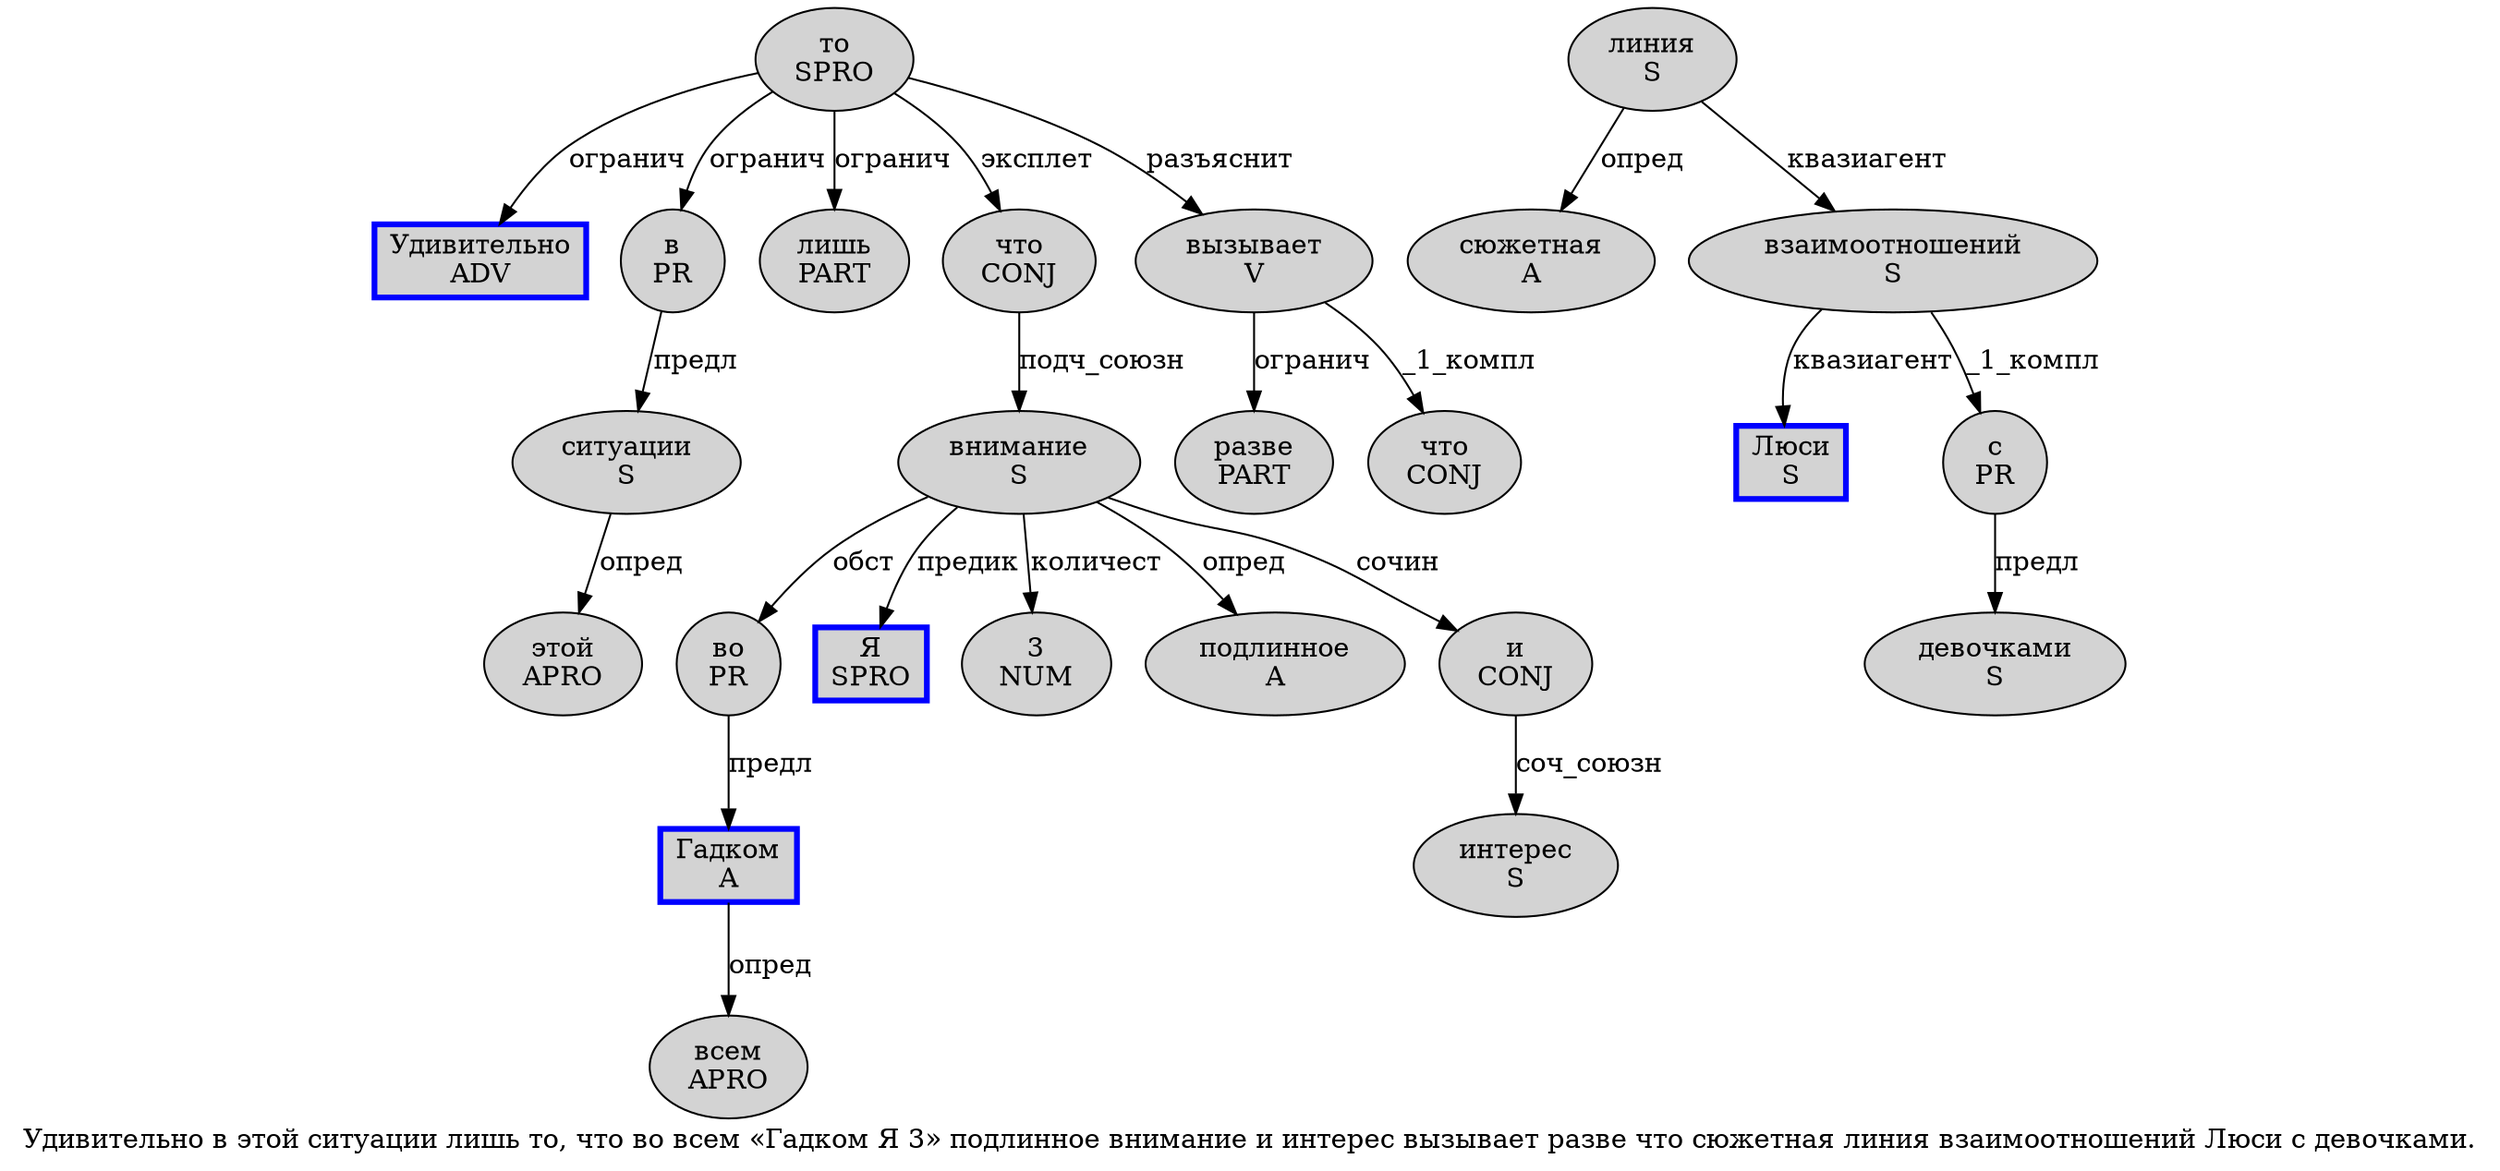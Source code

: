 digraph SENTENCE_2869 {
	graph [label="Удивительно в этой ситуации лишь то, что во всем «Гадком Я 3» подлинное внимание и интерес вызывает разве что сюжетная линия взаимоотношений Люси с девочками."]
	node [style=filled]
		0 [label="Удивительно
ADV" color=blue fillcolor=lightgray penwidth=3 shape=box]
		1 [label="в
PR" color="" fillcolor=lightgray penwidth=1 shape=ellipse]
		2 [label="этой
APRO" color="" fillcolor=lightgray penwidth=1 shape=ellipse]
		3 [label="ситуации
S" color="" fillcolor=lightgray penwidth=1 shape=ellipse]
		4 [label="лишь
PART" color="" fillcolor=lightgray penwidth=1 shape=ellipse]
		5 [label="то
SPRO" color="" fillcolor=lightgray penwidth=1 shape=ellipse]
		7 [label="что
CONJ" color="" fillcolor=lightgray penwidth=1 shape=ellipse]
		8 [label="во
PR" color="" fillcolor=lightgray penwidth=1 shape=ellipse]
		9 [label="всем
APRO" color="" fillcolor=lightgray penwidth=1 shape=ellipse]
		11 [label="Гадком
A" color=blue fillcolor=lightgray penwidth=3 shape=box]
		12 [label="Я
SPRO" color=blue fillcolor=lightgray penwidth=3 shape=box]
		13 [label="3
NUM" color="" fillcolor=lightgray penwidth=1 shape=ellipse]
		15 [label="подлинное
A" color="" fillcolor=lightgray penwidth=1 shape=ellipse]
		16 [label="внимание
S" color="" fillcolor=lightgray penwidth=1 shape=ellipse]
		17 [label="и
CONJ" color="" fillcolor=lightgray penwidth=1 shape=ellipse]
		18 [label="интерес
S" color="" fillcolor=lightgray penwidth=1 shape=ellipse]
		19 [label="вызывает
V" color="" fillcolor=lightgray penwidth=1 shape=ellipse]
		20 [label="разве
PART" color="" fillcolor=lightgray penwidth=1 shape=ellipse]
		21 [label="что
CONJ" color="" fillcolor=lightgray penwidth=1 shape=ellipse]
		22 [label="сюжетная
A" color="" fillcolor=lightgray penwidth=1 shape=ellipse]
		23 [label="линия
S" color="" fillcolor=lightgray penwidth=1 shape=ellipse]
		24 [label="взаимоотношений
S" color="" fillcolor=lightgray penwidth=1 shape=ellipse]
		25 [label="Люси
S" color=blue fillcolor=lightgray penwidth=3 shape=box]
		26 [label="с
PR" color="" fillcolor=lightgray penwidth=1 shape=ellipse]
		27 [label="девочками
S" color="" fillcolor=lightgray penwidth=1 shape=ellipse]
			16 -> 8 [label="обст"]
			16 -> 12 [label="предик"]
			16 -> 13 [label="количест"]
			16 -> 15 [label="опред"]
			16 -> 17 [label="сочин"]
			23 -> 22 [label="опред"]
			23 -> 24 [label="квазиагент"]
			17 -> 18 [label="соч_союзн"]
			19 -> 20 [label="огранич"]
			19 -> 21 [label="_1_компл"]
			11 -> 9 [label="опред"]
			1 -> 3 [label="предл"]
			5 -> 0 [label="огранич"]
			5 -> 1 [label="огранич"]
			5 -> 4 [label="огранич"]
			5 -> 7 [label="эксплет"]
			5 -> 19 [label="разъяснит"]
			7 -> 16 [label="подч_союзн"]
			26 -> 27 [label="предл"]
			3 -> 2 [label="опред"]
			24 -> 25 [label="квазиагент"]
			24 -> 26 [label="_1_компл"]
			8 -> 11 [label="предл"]
}